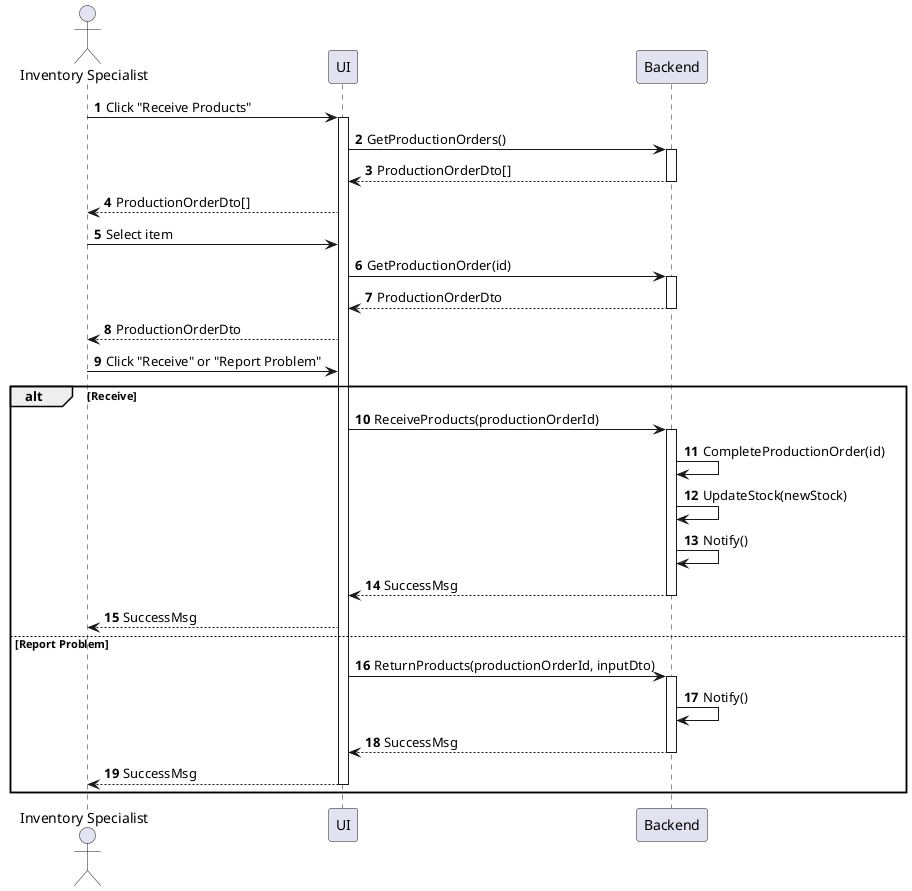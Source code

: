 @startuml inventory-product-receive
autonumber

actor "Inventory Specialist" as a
participant UI as f
participant Backend as b

a -> f : Click "Receive Products"
activate f
f -> b : GetProductionOrders()
activate b
return ProductionOrderDto[]
f --> a : ProductionOrderDto[]
a -> f : Select item
f -> b : GetProductionOrder(id)
activate b
return ProductionOrderDto
f --> a : ProductionOrderDto
a -> f : Click "Receive" or "Report Problem"

alt Receive
    f -> b : ReceiveProducts(productionOrderId)
    activate b
    b -> b : CompleteProductionOrder(id)
    b -> b : UpdateStock(newStock)
    b -> b : Notify()
    return SuccessMsg
    f --> a : SuccessMsg
else Report Problem
    f -> b : ReturnProducts(productionOrderId, inputDto)
    activate b
    b -> b : Notify()
    return SuccessMsg
    f --> a : SuccessMsg
    deactivate f
end
@enduml